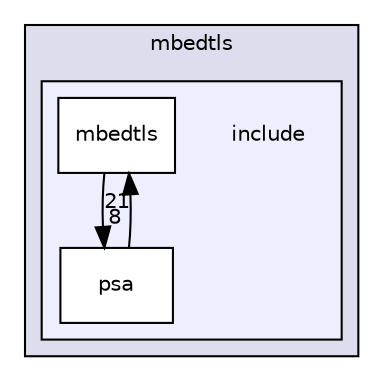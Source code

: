digraph "include" {
  compound=true
  node [ fontsize="10", fontname="Helvetica"];
  edge [ labelfontsize="10", labelfontname="Helvetica"];
  subgraph clusterdir_3a0e2f904b3c1742b1ef0d377b23adf4 {
    graph [ bgcolor="#ddddee", pencolor="black", label="mbedtls" fontname="Helvetica", fontsize="10", URL="dir_3a0e2f904b3c1742b1ef0d377b23adf4.html"]
  subgraph clusterdir_83321844a67635f8150b8bd739c52b53 {
    graph [ bgcolor="#eeeeff", pencolor="black", label="" URL="dir_83321844a67635f8150b8bd739c52b53.html"];
    dir_83321844a67635f8150b8bd739c52b53 [shape=plaintext label="include"];
    dir_6fee069992f297717782522213e0c373 [shape=box label="mbedtls" color="black" fillcolor="white" style="filled" URL="dir_6fee069992f297717782522213e0c373.html"];
    dir_c94d002f3238534dcd3d5725f95aa49c [shape=box label="psa" color="black" fillcolor="white" style="filled" URL="dir_c94d002f3238534dcd3d5725f95aa49c.html"];
  }
  }
  dir_c94d002f3238534dcd3d5725f95aa49c->dir_6fee069992f297717782522213e0c373 [headlabel="21", labeldistance=1.5 headhref="dir_000005_000004.html"];
  dir_6fee069992f297717782522213e0c373->dir_c94d002f3238534dcd3d5725f95aa49c [headlabel="8", labeldistance=1.5 headhref="dir_000004_000005.html"];
}
